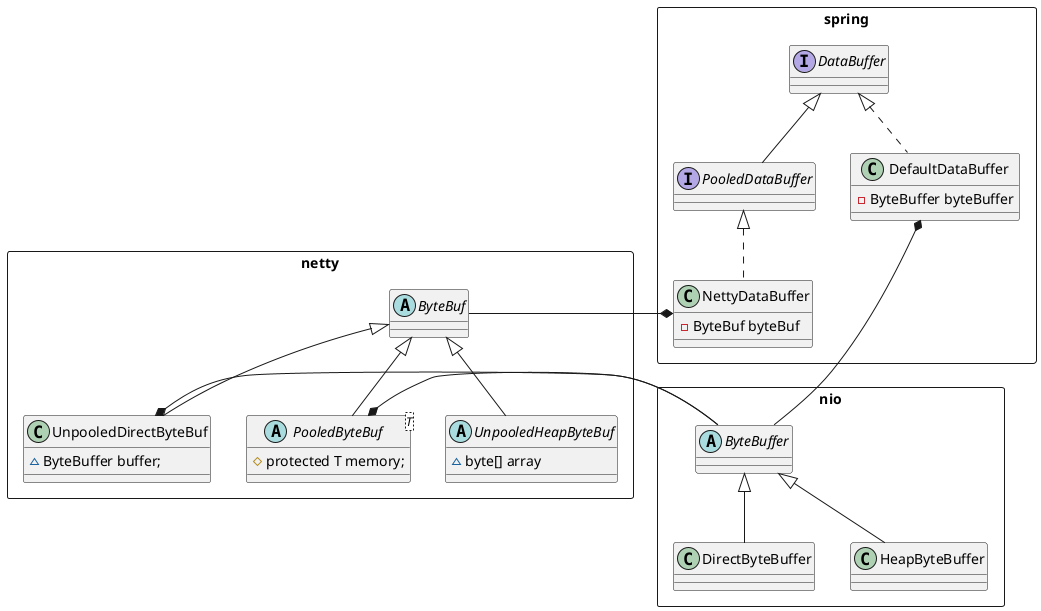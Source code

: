 @startuml
'https://plantuml.com/class-diagram

package spring <<Rectangle>>{
interface DataBuffer
interface PooledDataBuffer extends DataBuffer

class NettyDataBuffer implements PooledDataBuffer {
    - ByteBuf byteBuf
}

class DefaultDataBuffer implements DataBuffer {
    - ByteBuffer byteBuffer
}
}

package netty <<Rectangle>>{
    abstract ByteBuf
    abstract PooledByteBuf <T> extends ByteBuf {
        # protected T memory;
    }
    abstract UnpooledHeapByteBuf extends ByteBuf {
        ~byte[] array
    }
    class UnpooledDirectByteBuf extends ByteBuf {
        ~ByteBuffer buffer;
    }
}

package nio <<Rectangle>>{
    abstract class ByteBuffer
    class DirectByteBuffer extends ByteBuffer
    class HeapByteBuffer extends ByteBuffer
}



UnpooledDirectByteBuf *- ByteBuffer
PooledByteBuf *- ByteBuffer
DefaultDataBuffer *- ByteBuffer
NettyDataBuffer *- ByteBuf



@enduml